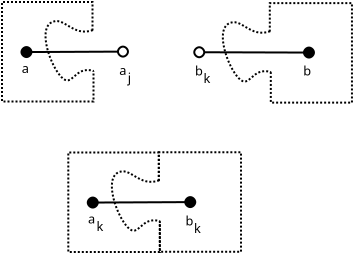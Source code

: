 <?xml version="1.0" encoding="UTF-8"?>
<dia:diagram xmlns:dia="http://www.lysator.liu.se/~alla/dia/">
  <dia:layer name="Background" visible="true" connectable="true" active="true">
    <dia:group>
      <dia:attribute name="meta">
        <dia:composite type="dict"/>
      </dia:attribute>
      <dia:attribute name="matrix"/>
      <dia:group>
        <dia:attribute name="meta">
          <dia:composite type="dict"/>
        </dia:attribute>
        <dia:attribute name="matrix"/>
        <dia:object type="Standard - ZigZagLine" version="1" id="O0">
          <dia:attribute name="obj_pos">
            <dia:point val="10.625,6.419"/>
          </dia:attribute>
          <dia:attribute name="obj_bb">
            <dia:rectangle val="6.05,4.944;10.725,10.019"/>
          </dia:attribute>
          <dia:attribute name="orth_points">
            <dia:point val="10.625,6.419"/>
            <dia:point val="10.625,4.994"/>
            <dia:point val="6.1,4.994"/>
            <dia:point val="6.1,9.969"/>
            <dia:point val="10.675,9.969"/>
            <dia:point val="10.675,8.444"/>
          </dia:attribute>
          <dia:attribute name="orth_orient">
            <dia:enum val="1"/>
            <dia:enum val="0"/>
            <dia:enum val="1"/>
            <dia:enum val="0"/>
            <dia:enum val="1"/>
          </dia:attribute>
          <dia:attribute name="autorouting">
            <dia:boolean val="false"/>
          </dia:attribute>
          <dia:attribute name="line_style">
            <dia:enum val="4"/>
          </dia:attribute>
        </dia:object>
        <dia:object type="Standard - BezierLine" version="0" id="O1">
          <dia:attribute name="obj_pos">
            <dia:point val="10.639,6.401"/>
          </dia:attribute>
          <dia:attribute name="obj_bb">
            <dia:rectangle val="8.225,5.896;10.751,8.964"/>
          </dia:attribute>
          <dia:attribute name="bez_points">
            <dia:point val="10.639,6.401"/>
            <dia:point val="9.622,6.768"/>
            <dia:point val="9.183,5.644"/>
            <dia:point val="8.55,6.027"/>
            <dia:point val="7.917,6.41"/>
            <dia:point val="8.5,8.144"/>
            <dia:point val="9.067,8.744"/>
            <dia:point val="9.633,9.344"/>
            <dia:point val="9.705,8.145"/>
            <dia:point val="10.688,8.445"/>
          </dia:attribute>
          <dia:attribute name="corner_types">
            <dia:enum val="0"/>
            <dia:enum val="0"/>
            <dia:enum val="0"/>
            <dia:enum val="0"/>
          </dia:attribute>
          <dia:attribute name="line_style">
            <dia:enum val="4"/>
          </dia:attribute>
        </dia:object>
        <dia:object type="Standard - Line" version="0" id="O2">
          <dia:attribute name="obj_pos">
            <dia:point val="7.073,7.498"/>
          </dia:attribute>
          <dia:attribute name="obj_bb">
            <dia:rectangle val="7.002,7.154;12.498,7.817"/>
          </dia:attribute>
          <dia:attribute name="conn_endpoints">
            <dia:point val="7.073,7.498"/>
            <dia:point val="12.448,7.473"/>
          </dia:attribute>
          <dia:attribute name="numcp">
            <dia:int val="1"/>
          </dia:attribute>
          <dia:attribute name="start_arrow">
            <dia:enum val="8"/>
          </dia:attribute>
          <dia:attribute name="start_arrow_length">
            <dia:real val="0.5"/>
          </dia:attribute>
          <dia:attribute name="start_arrow_width">
            <dia:real val="0.5"/>
          </dia:attribute>
          <dia:attribute name="end_arrow">
            <dia:enum val="9"/>
          </dia:attribute>
          <dia:attribute name="end_arrow_length">
            <dia:real val="0.5"/>
          </dia:attribute>
          <dia:attribute name="end_arrow_width">
            <dia:real val="0.5"/>
          </dia:attribute>
        </dia:object>
      </dia:group>
      <dia:object type="Standard - Text" version="1" id="O3">
        <dia:attribute name="obj_pos">
          <dia:point val="7.083,8.542"/>
        </dia:attribute>
        <dia:attribute name="obj_bb">
          <dia:rectangle val="7.083,7.928;7.494,8.731"/>
        </dia:attribute>
        <dia:attribute name="text">
          <dia:composite type="text">
            <dia:attribute name="string">
              <dia:string>#a#</dia:string>
            </dia:attribute>
            <dia:attribute name="font">
              <dia:font family="sans" style="0" name="Helvetica"/>
            </dia:attribute>
            <dia:attribute name="height">
              <dia:real val="0.8"/>
            </dia:attribute>
            <dia:attribute name="pos">
              <dia:point val="7.083,8.542"/>
            </dia:attribute>
            <dia:attribute name="color">
              <dia:color val="#000000ff"/>
            </dia:attribute>
            <dia:attribute name="alignment">
              <dia:enum val="0"/>
            </dia:attribute>
          </dia:composite>
        </dia:attribute>
        <dia:attribute name="valign">
          <dia:enum val="3"/>
        </dia:attribute>
      </dia:object>
      <dia:group>
        <dia:attribute name="meta">
          <dia:composite type="dict"/>
        </dia:attribute>
        <dia:attribute name="matrix"/>
        <dia:object type="Standard - Text" version="1" id="O4">
          <dia:attribute name="obj_pos">
            <dia:point val="11.965,8.645"/>
          </dia:attribute>
          <dia:attribute name="obj_bb">
            <dia:rectangle val="11.965,8.032;12.377,8.835"/>
          </dia:attribute>
          <dia:attribute name="text">
            <dia:composite type="text">
              <dia:attribute name="string">
                <dia:string>#a#</dia:string>
              </dia:attribute>
              <dia:attribute name="font">
                <dia:font family="sans" style="0" name="Helvetica"/>
              </dia:attribute>
              <dia:attribute name="height">
                <dia:real val="0.8"/>
              </dia:attribute>
              <dia:attribute name="pos">
                <dia:point val="11.965,8.645"/>
              </dia:attribute>
              <dia:attribute name="color">
                <dia:color val="#000000ff"/>
              </dia:attribute>
              <dia:attribute name="alignment">
                <dia:enum val="0"/>
              </dia:attribute>
            </dia:composite>
          </dia:attribute>
          <dia:attribute name="valign">
            <dia:enum val="3"/>
          </dia:attribute>
        </dia:object>
        <dia:object type="Standard - Text" version="1" id="O5">
          <dia:attribute name="obj_pos">
            <dia:point val="12.39,9.02"/>
          </dia:attribute>
          <dia:attribute name="obj_bb">
            <dia:rectangle val="12.39,8.407;12.587,9.21"/>
          </dia:attribute>
          <dia:attribute name="text">
            <dia:composite type="text">
              <dia:attribute name="string">
                <dia:string>#j#</dia:string>
              </dia:attribute>
              <dia:attribute name="font">
                <dia:font family="sans" style="0" name="Helvetica"/>
              </dia:attribute>
              <dia:attribute name="height">
                <dia:real val="0.8"/>
              </dia:attribute>
              <dia:attribute name="pos">
                <dia:point val="12.39,9.02"/>
              </dia:attribute>
              <dia:attribute name="color">
                <dia:color val="#000000ff"/>
              </dia:attribute>
              <dia:attribute name="alignment">
                <dia:enum val="0"/>
              </dia:attribute>
            </dia:composite>
          </dia:attribute>
          <dia:attribute name="valign">
            <dia:enum val="3"/>
          </dia:attribute>
        </dia:object>
      </dia:group>
    </dia:group>
    <dia:group>
      <dia:attribute name="meta">
        <dia:composite type="dict"/>
      </dia:attribute>
      <dia:attribute name="matrix"/>
      <dia:group>
        <dia:attribute name="meta">
          <dia:composite type="dict"/>
        </dia:attribute>
        <dia:attribute name="matrix"/>
        <dia:object type="Standard - ZigZagLine" version="1" id="O6">
          <dia:attribute name="obj_pos">
            <dia:point val="19.49,6.475"/>
          </dia:attribute>
          <dia:attribute name="obj_bb">
            <dia:rectangle val="19.44,5.0;23.648,10.075"/>
          </dia:attribute>
          <dia:attribute name="orth_points">
            <dia:point val="19.49,6.475"/>
            <dia:point val="19.49,5.05"/>
            <dia:point val="23.598,5.05"/>
            <dia:point val="23.598,10.025"/>
            <dia:point val="19.54,10.025"/>
            <dia:point val="19.54,8.5"/>
          </dia:attribute>
          <dia:attribute name="orth_orient">
            <dia:enum val="1"/>
            <dia:enum val="0"/>
            <dia:enum val="1"/>
            <dia:enum val="0"/>
            <dia:enum val="1"/>
          </dia:attribute>
          <dia:attribute name="autorouting">
            <dia:boolean val="false"/>
          </dia:attribute>
          <dia:attribute name="line_style">
            <dia:enum val="4"/>
          </dia:attribute>
        </dia:object>
        <dia:object type="Standard - BezierLine" version="0" id="O7">
          <dia:attribute name="obj_pos">
            <dia:point val="19.504,6.458"/>
          </dia:attribute>
          <dia:attribute name="obj_bb">
            <dia:rectangle val="17.09,5.953;19.616,9.021"/>
          </dia:attribute>
          <dia:attribute name="bez_points">
            <dia:point val="19.504,6.458"/>
            <dia:point val="18.487,6.824"/>
            <dia:point val="18.049,5.7"/>
            <dia:point val="17.415,6.084"/>
            <dia:point val="16.782,6.467"/>
            <dia:point val="17.365,8.2"/>
            <dia:point val="17.932,8.8"/>
            <dia:point val="18.499,9.4"/>
            <dia:point val="18.57,8.201"/>
            <dia:point val="19.554,8.501"/>
          </dia:attribute>
          <dia:attribute name="corner_types">
            <dia:enum val="0"/>
            <dia:enum val="0"/>
            <dia:enum val="0"/>
            <dia:enum val="0"/>
          </dia:attribute>
          <dia:attribute name="line_style">
            <dia:enum val="4"/>
          </dia:attribute>
        </dia:object>
        <dia:object type="Standard - Line" version="0" id="O8">
          <dia:attribute name="obj_pos">
            <dia:point val="15.663,7.505"/>
          </dia:attribute>
          <dia:attribute name="obj_bb">
            <dia:rectangle val="15.613,7.185;21.769,7.843"/>
          </dia:attribute>
          <dia:attribute name="conn_endpoints">
            <dia:point val="15.663,7.505"/>
            <dia:point val="21.698,7.523"/>
          </dia:attribute>
          <dia:attribute name="numcp">
            <dia:int val="1"/>
          </dia:attribute>
          <dia:attribute name="start_arrow">
            <dia:enum val="9"/>
          </dia:attribute>
          <dia:attribute name="start_arrow_length">
            <dia:real val="0.5"/>
          </dia:attribute>
          <dia:attribute name="start_arrow_width">
            <dia:real val="0.5"/>
          </dia:attribute>
          <dia:attribute name="end_arrow">
            <dia:enum val="8"/>
          </dia:attribute>
          <dia:attribute name="end_arrow_length">
            <dia:real val="0.5"/>
          </dia:attribute>
          <dia:attribute name="end_arrow_width">
            <dia:real val="0.5"/>
          </dia:attribute>
        </dia:object>
      </dia:group>
      <dia:object type="Standard - Text" version="1" id="O9">
        <dia:attribute name="obj_pos">
          <dia:point val="21.165,8.664"/>
        </dia:attribute>
        <dia:attribute name="obj_bb">
          <dia:rectangle val="21.165,8.05;21.592,8.854"/>
        </dia:attribute>
        <dia:attribute name="text">
          <dia:composite type="text">
            <dia:attribute name="string">
              <dia:string>#b#</dia:string>
            </dia:attribute>
            <dia:attribute name="font">
              <dia:font family="sans" style="0" name="Helvetica"/>
            </dia:attribute>
            <dia:attribute name="height">
              <dia:real val="0.8"/>
            </dia:attribute>
            <dia:attribute name="pos">
              <dia:point val="21.165,8.664"/>
            </dia:attribute>
            <dia:attribute name="color">
              <dia:color val="#000000ff"/>
            </dia:attribute>
            <dia:attribute name="alignment">
              <dia:enum val="0"/>
            </dia:attribute>
          </dia:composite>
        </dia:attribute>
        <dia:attribute name="valign">
          <dia:enum val="3"/>
        </dia:attribute>
      </dia:object>
      <dia:group>
        <dia:attribute name="meta">
          <dia:composite type="dict"/>
        </dia:attribute>
        <dia:attribute name="matrix"/>
        <dia:object type="Standard - Text" version="1" id="O10">
          <dia:attribute name="obj_pos">
            <dia:point val="15.748,8.673"/>
          </dia:attribute>
          <dia:attribute name="obj_bb">
            <dia:rectangle val="15.748,8.059;16.174,8.863"/>
          </dia:attribute>
          <dia:attribute name="text">
            <dia:composite type="text">
              <dia:attribute name="string">
                <dia:string>#b#</dia:string>
              </dia:attribute>
              <dia:attribute name="font">
                <dia:font family="sans" style="0" name="Helvetica"/>
              </dia:attribute>
              <dia:attribute name="height">
                <dia:real val="0.8"/>
              </dia:attribute>
              <dia:attribute name="pos">
                <dia:point val="15.748,8.673"/>
              </dia:attribute>
              <dia:attribute name="color">
                <dia:color val="#000000ff"/>
              </dia:attribute>
              <dia:attribute name="alignment">
                <dia:enum val="0"/>
              </dia:attribute>
            </dia:composite>
          </dia:attribute>
          <dia:attribute name="valign">
            <dia:enum val="3"/>
          </dia:attribute>
        </dia:object>
        <dia:object type="Standard - Text" version="1" id="O11">
          <dia:attribute name="obj_pos">
            <dia:point val="16.173,9.048"/>
          </dia:attribute>
          <dia:attribute name="obj_bb">
            <dia:rectangle val="16.173,8.434;16.562,9.238"/>
          </dia:attribute>
          <dia:attribute name="text">
            <dia:composite type="text">
              <dia:attribute name="string">
                <dia:string>#k#</dia:string>
              </dia:attribute>
              <dia:attribute name="font">
                <dia:font family="sans" style="0" name="Helvetica"/>
              </dia:attribute>
              <dia:attribute name="height">
                <dia:real val="0.8"/>
              </dia:attribute>
              <dia:attribute name="pos">
                <dia:point val="16.173,9.048"/>
              </dia:attribute>
              <dia:attribute name="color">
                <dia:color val="#000000ff"/>
              </dia:attribute>
              <dia:attribute name="alignment">
                <dia:enum val="0"/>
              </dia:attribute>
            </dia:composite>
          </dia:attribute>
          <dia:attribute name="valign">
            <dia:enum val="3"/>
          </dia:attribute>
        </dia:object>
      </dia:group>
    </dia:group>
    <dia:group>
      <dia:attribute name="meta">
        <dia:composite type="dict"/>
      </dia:attribute>
      <dia:attribute name="matrix"/>
      <dia:object type="Standard - ZigZagLine" version="1" id="O12">
        <dia:attribute name="obj_pos">
          <dia:point val="13.943,13.932"/>
        </dia:attribute>
        <dia:attribute name="obj_bb">
          <dia:rectangle val="13.893,12.457;18.1,17.532"/>
        </dia:attribute>
        <dia:attribute name="orth_points">
          <dia:point val="13.943,13.932"/>
          <dia:point val="13.943,12.507"/>
          <dia:point val="18.05,12.507"/>
          <dia:point val="18.05,17.482"/>
          <dia:point val="13.993,17.482"/>
          <dia:point val="13.993,15.957"/>
        </dia:attribute>
        <dia:attribute name="orth_orient">
          <dia:enum val="1"/>
          <dia:enum val="0"/>
          <dia:enum val="1"/>
          <dia:enum val="0"/>
          <dia:enum val="1"/>
        </dia:attribute>
        <dia:attribute name="autorouting">
          <dia:boolean val="false"/>
        </dia:attribute>
        <dia:attribute name="line_style">
          <dia:enum val="4"/>
        </dia:attribute>
      </dia:object>
      <dia:object type="Standard - BezierLine" version="0" id="O13">
        <dia:attribute name="obj_pos">
          <dia:point val="13.956,13.914"/>
        </dia:attribute>
        <dia:attribute name="obj_bb">
          <dia:rectangle val="11.543,13.409;14.069,16.477"/>
        </dia:attribute>
        <dia:attribute name="bez_points">
          <dia:point val="13.956,13.914"/>
          <dia:point val="12.94,14.281"/>
          <dia:point val="12.501,13.157"/>
          <dia:point val="11.868,13.54"/>
          <dia:point val="11.234,13.923"/>
          <dia:point val="11.818,15.657"/>
          <dia:point val="12.384,16.257"/>
          <dia:point val="12.951,16.857"/>
          <dia:point val="13.023,15.658"/>
          <dia:point val="14.006,15.958"/>
        </dia:attribute>
        <dia:attribute name="corner_types">
          <dia:enum val="0"/>
          <dia:enum val="0"/>
          <dia:enum val="0"/>
          <dia:enum val="0"/>
        </dia:attribute>
        <dia:attribute name="line_style">
          <dia:enum val="4"/>
        </dia:attribute>
      </dia:object>
      <dia:object type="Standard - ZigZagLine" version="1" id="O14">
        <dia:attribute name="obj_pos">
          <dia:point val="13.94,13.944"/>
        </dia:attribute>
        <dia:attribute name="obj_bb">
          <dia:rectangle val="9.365,12.469;14.04,17.544"/>
        </dia:attribute>
        <dia:attribute name="orth_points">
          <dia:point val="13.94,13.944"/>
          <dia:point val="13.94,12.519"/>
          <dia:point val="9.415,12.519"/>
          <dia:point val="9.415,17.494"/>
          <dia:point val="13.99,17.494"/>
          <dia:point val="13.99,15.969"/>
        </dia:attribute>
        <dia:attribute name="orth_orient">
          <dia:enum val="1"/>
          <dia:enum val="0"/>
          <dia:enum val="1"/>
          <dia:enum val="0"/>
          <dia:enum val="1"/>
        </dia:attribute>
        <dia:attribute name="autorouting">
          <dia:boolean val="false"/>
        </dia:attribute>
        <dia:attribute name="line_style">
          <dia:enum val="4"/>
        </dia:attribute>
      </dia:object>
      <dia:object type="Standard - Line" version="0" id="O15">
        <dia:attribute name="obj_pos">
          <dia:point val="10.388,15.023"/>
        </dia:attribute>
        <dia:attribute name="obj_bb">
          <dia:rectangle val="10.318,14.679;15.834,15.343"/>
        </dia:attribute>
        <dia:attribute name="conn_endpoints">
          <dia:point val="10.388,15.023"/>
          <dia:point val="15.763,14.998"/>
        </dia:attribute>
        <dia:attribute name="numcp">
          <dia:int val="1"/>
        </dia:attribute>
        <dia:attribute name="start_arrow">
          <dia:enum val="8"/>
        </dia:attribute>
        <dia:attribute name="start_arrow_length">
          <dia:real val="0.5"/>
        </dia:attribute>
        <dia:attribute name="start_arrow_width">
          <dia:real val="0.5"/>
        </dia:attribute>
        <dia:attribute name="end_arrow">
          <dia:enum val="8"/>
        </dia:attribute>
        <dia:attribute name="end_arrow_length">
          <dia:real val="0.5"/>
        </dia:attribute>
        <dia:attribute name="end_arrow_width">
          <dia:real val="0.5"/>
        </dia:attribute>
      </dia:object>
      <dia:group>
        <dia:attribute name="meta">
          <dia:composite type="dict"/>
        </dia:attribute>
        <dia:attribute name="matrix"/>
        <dia:object type="Standard - Text" version="1" id="O16">
          <dia:attribute name="obj_pos">
            <dia:point val="10.398,16.067"/>
          </dia:attribute>
          <dia:attribute name="obj_bb">
            <dia:rectangle val="10.398,15.453;10.809,16.257"/>
          </dia:attribute>
          <dia:attribute name="text">
            <dia:composite type="text">
              <dia:attribute name="string">
                <dia:string>#a#</dia:string>
              </dia:attribute>
              <dia:attribute name="font">
                <dia:font family="sans" style="0" name="Helvetica"/>
              </dia:attribute>
              <dia:attribute name="height">
                <dia:real val="0.8"/>
              </dia:attribute>
              <dia:attribute name="pos">
                <dia:point val="10.398,16.067"/>
              </dia:attribute>
              <dia:attribute name="color">
                <dia:color val="#000000ff"/>
              </dia:attribute>
              <dia:attribute name="alignment">
                <dia:enum val="0"/>
              </dia:attribute>
            </dia:composite>
          </dia:attribute>
          <dia:attribute name="valign">
            <dia:enum val="3"/>
          </dia:attribute>
        </dia:object>
        <dia:object type="Standard - Text" version="1" id="O17">
          <dia:attribute name="obj_pos">
            <dia:point val="10.823,16.442"/>
          </dia:attribute>
          <dia:attribute name="obj_bb">
            <dia:rectangle val="10.823,15.828;11.212,16.632"/>
          </dia:attribute>
          <dia:attribute name="text">
            <dia:composite type="text">
              <dia:attribute name="string">
                <dia:string>#k#</dia:string>
              </dia:attribute>
              <dia:attribute name="font">
                <dia:font family="sans" style="0" name="Helvetica"/>
              </dia:attribute>
              <dia:attribute name="height">
                <dia:real val="0.8"/>
              </dia:attribute>
              <dia:attribute name="pos">
                <dia:point val="10.823,16.442"/>
              </dia:attribute>
              <dia:attribute name="color">
                <dia:color val="#000000ff"/>
              </dia:attribute>
              <dia:attribute name="alignment">
                <dia:enum val="0"/>
              </dia:attribute>
            </dia:composite>
          </dia:attribute>
          <dia:attribute name="valign">
            <dia:enum val="3"/>
          </dia:attribute>
        </dia:object>
      </dia:group>
      <dia:group>
        <dia:attribute name="meta">
          <dia:composite type="dict"/>
        </dia:attribute>
        <dia:attribute name="matrix"/>
        <dia:object type="Standard - Text" version="1" id="O18">
          <dia:attribute name="obj_pos">
            <dia:point val="15.281,16.171"/>
          </dia:attribute>
          <dia:attribute name="obj_bb">
            <dia:rectangle val="15.281,15.557;15.707,16.361"/>
          </dia:attribute>
          <dia:attribute name="text">
            <dia:composite type="text">
              <dia:attribute name="string">
                <dia:string>#b#</dia:string>
              </dia:attribute>
              <dia:attribute name="font">
                <dia:font family="sans" style="0" name="Helvetica"/>
              </dia:attribute>
              <dia:attribute name="height">
                <dia:real val="0.8"/>
              </dia:attribute>
              <dia:attribute name="pos">
                <dia:point val="15.281,16.171"/>
              </dia:attribute>
              <dia:attribute name="color">
                <dia:color val="#000000ff"/>
              </dia:attribute>
              <dia:attribute name="alignment">
                <dia:enum val="0"/>
              </dia:attribute>
            </dia:composite>
          </dia:attribute>
          <dia:attribute name="valign">
            <dia:enum val="3"/>
          </dia:attribute>
        </dia:object>
        <dia:object type="Standard - Text" version="1" id="O19">
          <dia:attribute name="obj_pos">
            <dia:point val="15.706,16.546"/>
          </dia:attribute>
          <dia:attribute name="obj_bb">
            <dia:rectangle val="15.706,15.932;16.094,16.736"/>
          </dia:attribute>
          <dia:attribute name="text">
            <dia:composite type="text">
              <dia:attribute name="string">
                <dia:string>#k#</dia:string>
              </dia:attribute>
              <dia:attribute name="font">
                <dia:font family="sans" style="0" name="Helvetica"/>
              </dia:attribute>
              <dia:attribute name="height">
                <dia:real val="0.8"/>
              </dia:attribute>
              <dia:attribute name="pos">
                <dia:point val="15.706,16.546"/>
              </dia:attribute>
              <dia:attribute name="color">
                <dia:color val="#000000ff"/>
              </dia:attribute>
              <dia:attribute name="alignment">
                <dia:enum val="0"/>
              </dia:attribute>
            </dia:composite>
          </dia:attribute>
          <dia:attribute name="valign">
            <dia:enum val="3"/>
          </dia:attribute>
        </dia:object>
      </dia:group>
    </dia:group>
  </dia:layer>
</dia:diagram>
